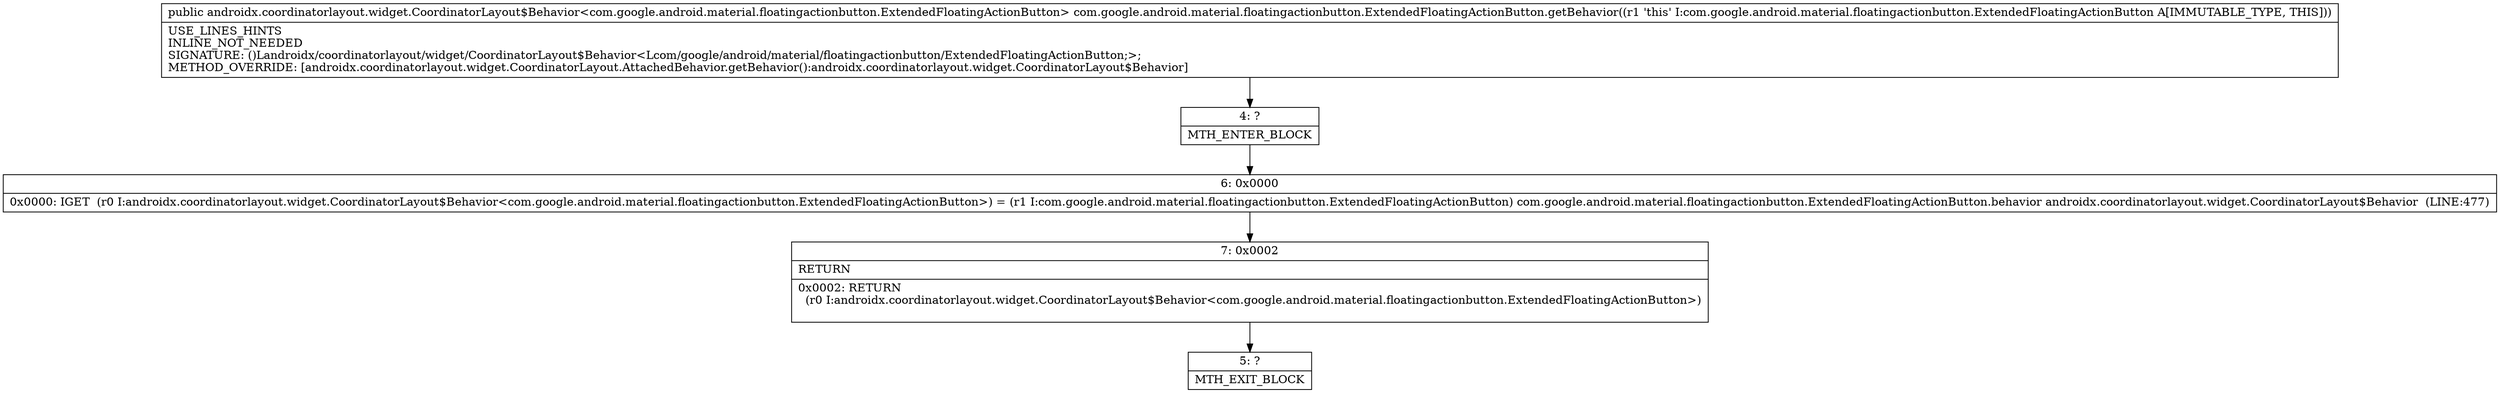 digraph "CFG forcom.google.android.material.floatingactionbutton.ExtendedFloatingActionButton.getBehavior()Landroidx\/coordinatorlayout\/widget\/CoordinatorLayout$Behavior;" {
Node_4 [shape=record,label="{4\:\ ?|MTH_ENTER_BLOCK\l}"];
Node_6 [shape=record,label="{6\:\ 0x0000|0x0000: IGET  (r0 I:androidx.coordinatorlayout.widget.CoordinatorLayout$Behavior\<com.google.android.material.floatingactionbutton.ExtendedFloatingActionButton\>) = (r1 I:com.google.android.material.floatingactionbutton.ExtendedFloatingActionButton) com.google.android.material.floatingactionbutton.ExtendedFloatingActionButton.behavior androidx.coordinatorlayout.widget.CoordinatorLayout$Behavior  (LINE:477)\l}"];
Node_7 [shape=record,label="{7\:\ 0x0002|RETURN\l|0x0002: RETURN  \l  (r0 I:androidx.coordinatorlayout.widget.CoordinatorLayout$Behavior\<com.google.android.material.floatingactionbutton.ExtendedFloatingActionButton\>)\l \l}"];
Node_5 [shape=record,label="{5\:\ ?|MTH_EXIT_BLOCK\l}"];
MethodNode[shape=record,label="{public androidx.coordinatorlayout.widget.CoordinatorLayout$Behavior\<com.google.android.material.floatingactionbutton.ExtendedFloatingActionButton\> com.google.android.material.floatingactionbutton.ExtendedFloatingActionButton.getBehavior((r1 'this' I:com.google.android.material.floatingactionbutton.ExtendedFloatingActionButton A[IMMUTABLE_TYPE, THIS]))  | USE_LINES_HINTS\lINLINE_NOT_NEEDED\lSIGNATURE: ()Landroidx\/coordinatorlayout\/widget\/CoordinatorLayout$Behavior\<Lcom\/google\/android\/material\/floatingactionbutton\/ExtendedFloatingActionButton;\>;\lMETHOD_OVERRIDE: [androidx.coordinatorlayout.widget.CoordinatorLayout.AttachedBehavior.getBehavior():androidx.coordinatorlayout.widget.CoordinatorLayout$Behavior]\l}"];
MethodNode -> Node_4;Node_4 -> Node_6;
Node_6 -> Node_7;
Node_7 -> Node_5;
}

